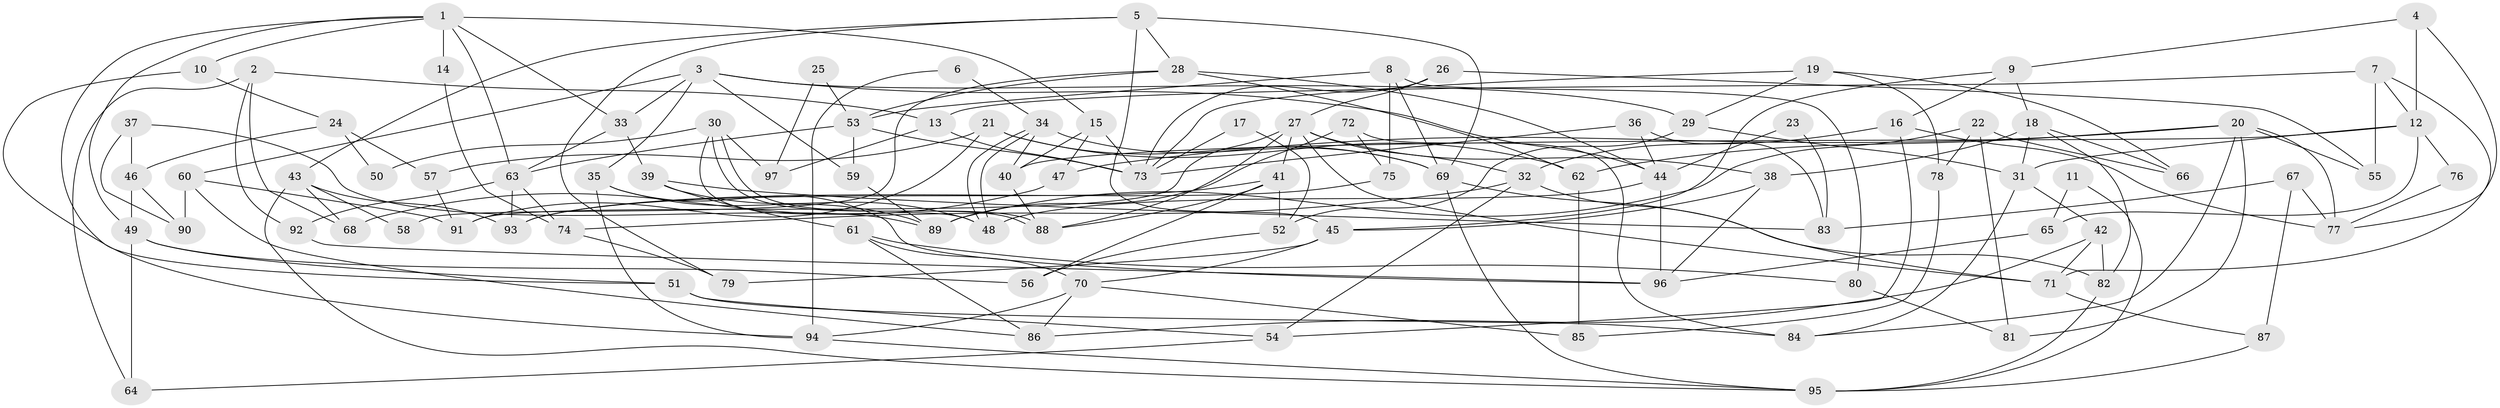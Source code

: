 // coarse degree distribution, {4: 0.3333333333333333, 8: 0.07692307692307693, 3: 0.15384615384615385, 7: 0.10256410256410256, 9: 0.10256410256410256, 6: 0.1282051282051282, 2: 0.02564102564102564, 5: 0.05128205128205128, 10: 0.02564102564102564}
// Generated by graph-tools (version 1.1) at 2025/37/03/04/25 23:37:08]
// undirected, 97 vertices, 194 edges
graph export_dot {
  node [color=gray90,style=filled];
  1;
  2;
  3;
  4;
  5;
  6;
  7;
  8;
  9;
  10;
  11;
  12;
  13;
  14;
  15;
  16;
  17;
  18;
  19;
  20;
  21;
  22;
  23;
  24;
  25;
  26;
  27;
  28;
  29;
  30;
  31;
  32;
  33;
  34;
  35;
  36;
  37;
  38;
  39;
  40;
  41;
  42;
  43;
  44;
  45;
  46;
  47;
  48;
  49;
  50;
  51;
  52;
  53;
  54;
  55;
  56;
  57;
  58;
  59;
  60;
  61;
  62;
  63;
  64;
  65;
  66;
  67;
  68;
  69;
  70;
  71;
  72;
  73;
  74;
  75;
  76;
  77;
  78;
  79;
  80;
  81;
  82;
  83;
  84;
  85;
  86;
  87;
  88;
  89;
  90;
  91;
  92;
  93;
  94;
  95;
  96;
  97;
  1 -- 49;
  1 -- 33;
  1 -- 10;
  1 -- 14;
  1 -- 15;
  1 -- 51;
  1 -- 63;
  2 -- 92;
  2 -- 64;
  2 -- 13;
  2 -- 68;
  3 -- 59;
  3 -- 29;
  3 -- 33;
  3 -- 35;
  3 -- 44;
  3 -- 60;
  4 -- 9;
  4 -- 12;
  4 -- 77;
  5 -- 28;
  5 -- 69;
  5 -- 43;
  5 -- 45;
  5 -- 79;
  6 -- 34;
  6 -- 94;
  7 -- 13;
  7 -- 71;
  7 -- 12;
  7 -- 55;
  8 -- 69;
  8 -- 53;
  8 -- 75;
  8 -- 80;
  9 -- 18;
  9 -- 16;
  9 -- 45;
  10 -- 24;
  10 -- 94;
  11 -- 95;
  11 -- 65;
  12 -- 40;
  12 -- 31;
  12 -- 65;
  12 -- 76;
  13 -- 73;
  13 -- 97;
  14 -- 74;
  15 -- 47;
  15 -- 40;
  15 -- 73;
  16 -- 54;
  16 -- 77;
  16 -- 32;
  17 -- 73;
  17 -- 52;
  18 -- 82;
  18 -- 38;
  18 -- 31;
  18 -- 66;
  19 -- 66;
  19 -- 73;
  19 -- 29;
  19 -- 78;
  20 -- 62;
  20 -- 77;
  20 -- 47;
  20 -- 55;
  20 -- 81;
  20 -- 84;
  21 -- 91;
  21 -- 69;
  21 -- 57;
  21 -- 62;
  22 -- 89;
  22 -- 81;
  22 -- 66;
  22 -- 78;
  23 -- 44;
  23 -- 83;
  24 -- 46;
  24 -- 57;
  24 -- 50;
  25 -- 53;
  25 -- 97;
  26 -- 27;
  26 -- 55;
  26 -- 73;
  27 -- 32;
  27 -- 41;
  27 -- 38;
  27 -- 71;
  27 -- 88;
  27 -- 91;
  28 -- 62;
  28 -- 44;
  28 -- 53;
  28 -- 58;
  29 -- 31;
  29 -- 52;
  30 -- 48;
  30 -- 88;
  30 -- 88;
  30 -- 50;
  30 -- 97;
  31 -- 42;
  31 -- 84;
  32 -- 74;
  32 -- 54;
  32 -- 71;
  33 -- 63;
  33 -- 39;
  34 -- 48;
  34 -- 48;
  34 -- 40;
  34 -- 69;
  35 -- 96;
  35 -- 89;
  35 -- 94;
  36 -- 73;
  36 -- 44;
  36 -- 83;
  37 -- 46;
  37 -- 89;
  37 -- 90;
  38 -- 45;
  38 -- 96;
  39 -- 61;
  39 -- 48;
  39 -- 83;
  40 -- 88;
  41 -- 88;
  41 -- 93;
  41 -- 52;
  41 -- 56;
  42 -- 71;
  42 -- 82;
  42 -- 86;
  43 -- 95;
  43 -- 58;
  43 -- 68;
  43 -- 93;
  44 -- 48;
  44 -- 96;
  45 -- 70;
  45 -- 79;
  46 -- 90;
  46 -- 49;
  47 -- 68;
  49 -- 56;
  49 -- 51;
  49 -- 64;
  51 -- 84;
  51 -- 54;
  52 -- 56;
  53 -- 73;
  53 -- 59;
  53 -- 63;
  54 -- 64;
  57 -- 91;
  59 -- 89;
  60 -- 86;
  60 -- 90;
  60 -- 91;
  61 -- 86;
  61 -- 70;
  61 -- 80;
  62 -- 85;
  63 -- 74;
  63 -- 92;
  63 -- 93;
  65 -- 96;
  67 -- 87;
  67 -- 83;
  67 -- 77;
  69 -- 95;
  69 -- 82;
  70 -- 94;
  70 -- 85;
  70 -- 86;
  71 -- 87;
  72 -- 84;
  72 -- 75;
  72 -- 89;
  74 -- 79;
  75 -- 93;
  76 -- 77;
  78 -- 85;
  80 -- 81;
  82 -- 95;
  87 -- 95;
  92 -- 96;
  94 -- 95;
}
